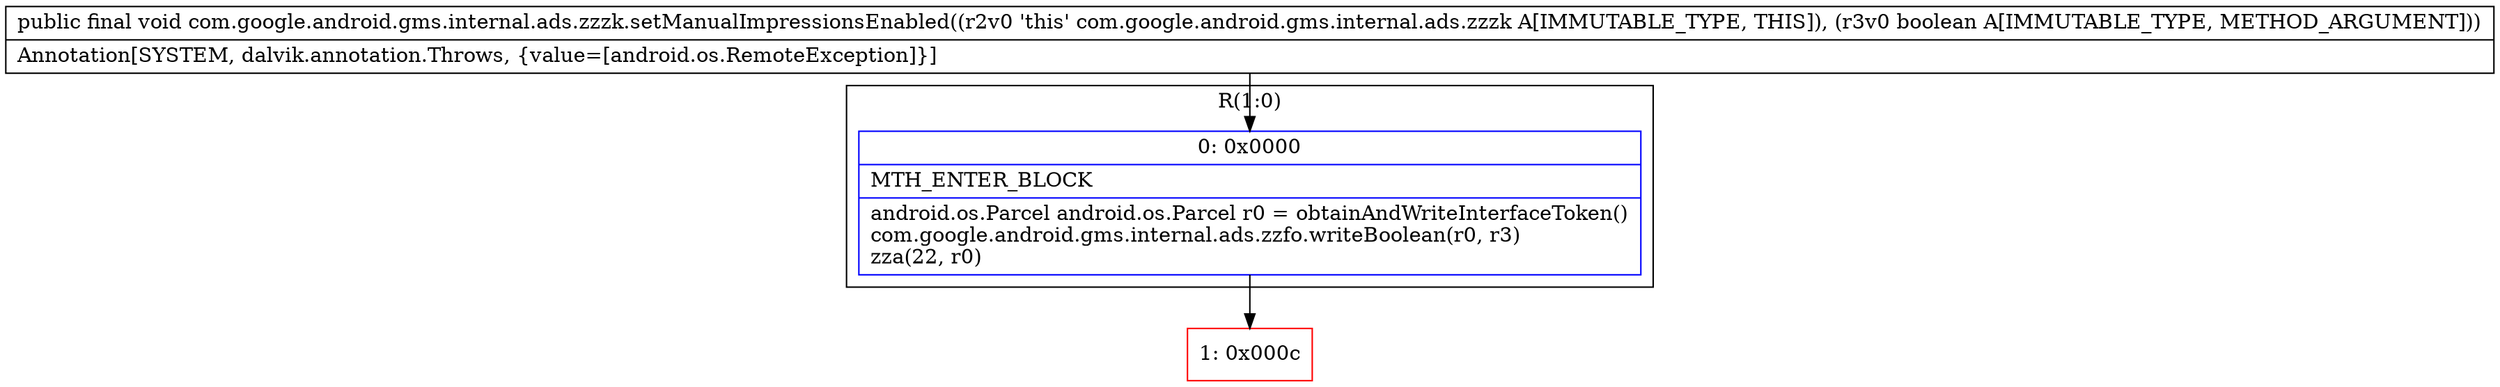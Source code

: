 digraph "CFG forcom.google.android.gms.internal.ads.zzzk.setManualImpressionsEnabled(Z)V" {
subgraph cluster_Region_378382004 {
label = "R(1:0)";
node [shape=record,color=blue];
Node_0 [shape=record,label="{0\:\ 0x0000|MTH_ENTER_BLOCK\l|android.os.Parcel android.os.Parcel r0 = obtainAndWriteInterfaceToken()\lcom.google.android.gms.internal.ads.zzfo.writeBoolean(r0, r3)\lzza(22, r0)\l}"];
}
Node_1 [shape=record,color=red,label="{1\:\ 0x000c}"];
MethodNode[shape=record,label="{public final void com.google.android.gms.internal.ads.zzzk.setManualImpressionsEnabled((r2v0 'this' com.google.android.gms.internal.ads.zzzk A[IMMUTABLE_TYPE, THIS]), (r3v0 boolean A[IMMUTABLE_TYPE, METHOD_ARGUMENT]))  | Annotation[SYSTEM, dalvik.annotation.Throws, \{value=[android.os.RemoteException]\}]\l}"];
MethodNode -> Node_0;
Node_0 -> Node_1;
}


